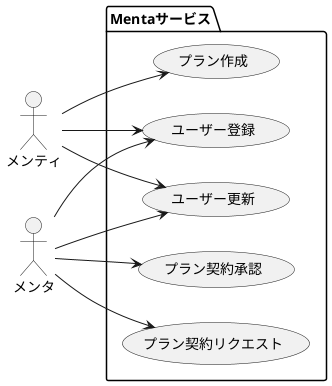 ' ユースケース図
@startuml usecase
left to right direction
actor メンティ as Mentee
actor メンタ as Menta

package Mentaサービス {
  usecase "ユーザー登録" as UU
  usecase "ユーザー更新" as UU2
  usecase "プラン作成" as P1
  usecase "プラン契約リクエスト" as P2
  usecase "プラン契約承認" as P3
}

Menta --> UU
Mentee --> UU
Menta --> UU2
Mentee --> UU2
Mentee --> P1
Menta --> P2
Menta --> P3


@enduml